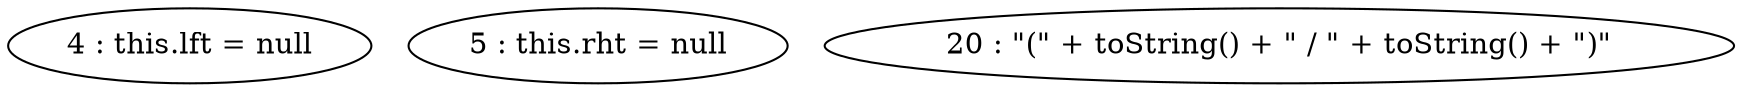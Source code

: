 digraph G {
"4 : this.lft = null"
"5 : this.rht = null"
"20 : \"(\" + toString() + \" / \" + toString() + \")\""
}